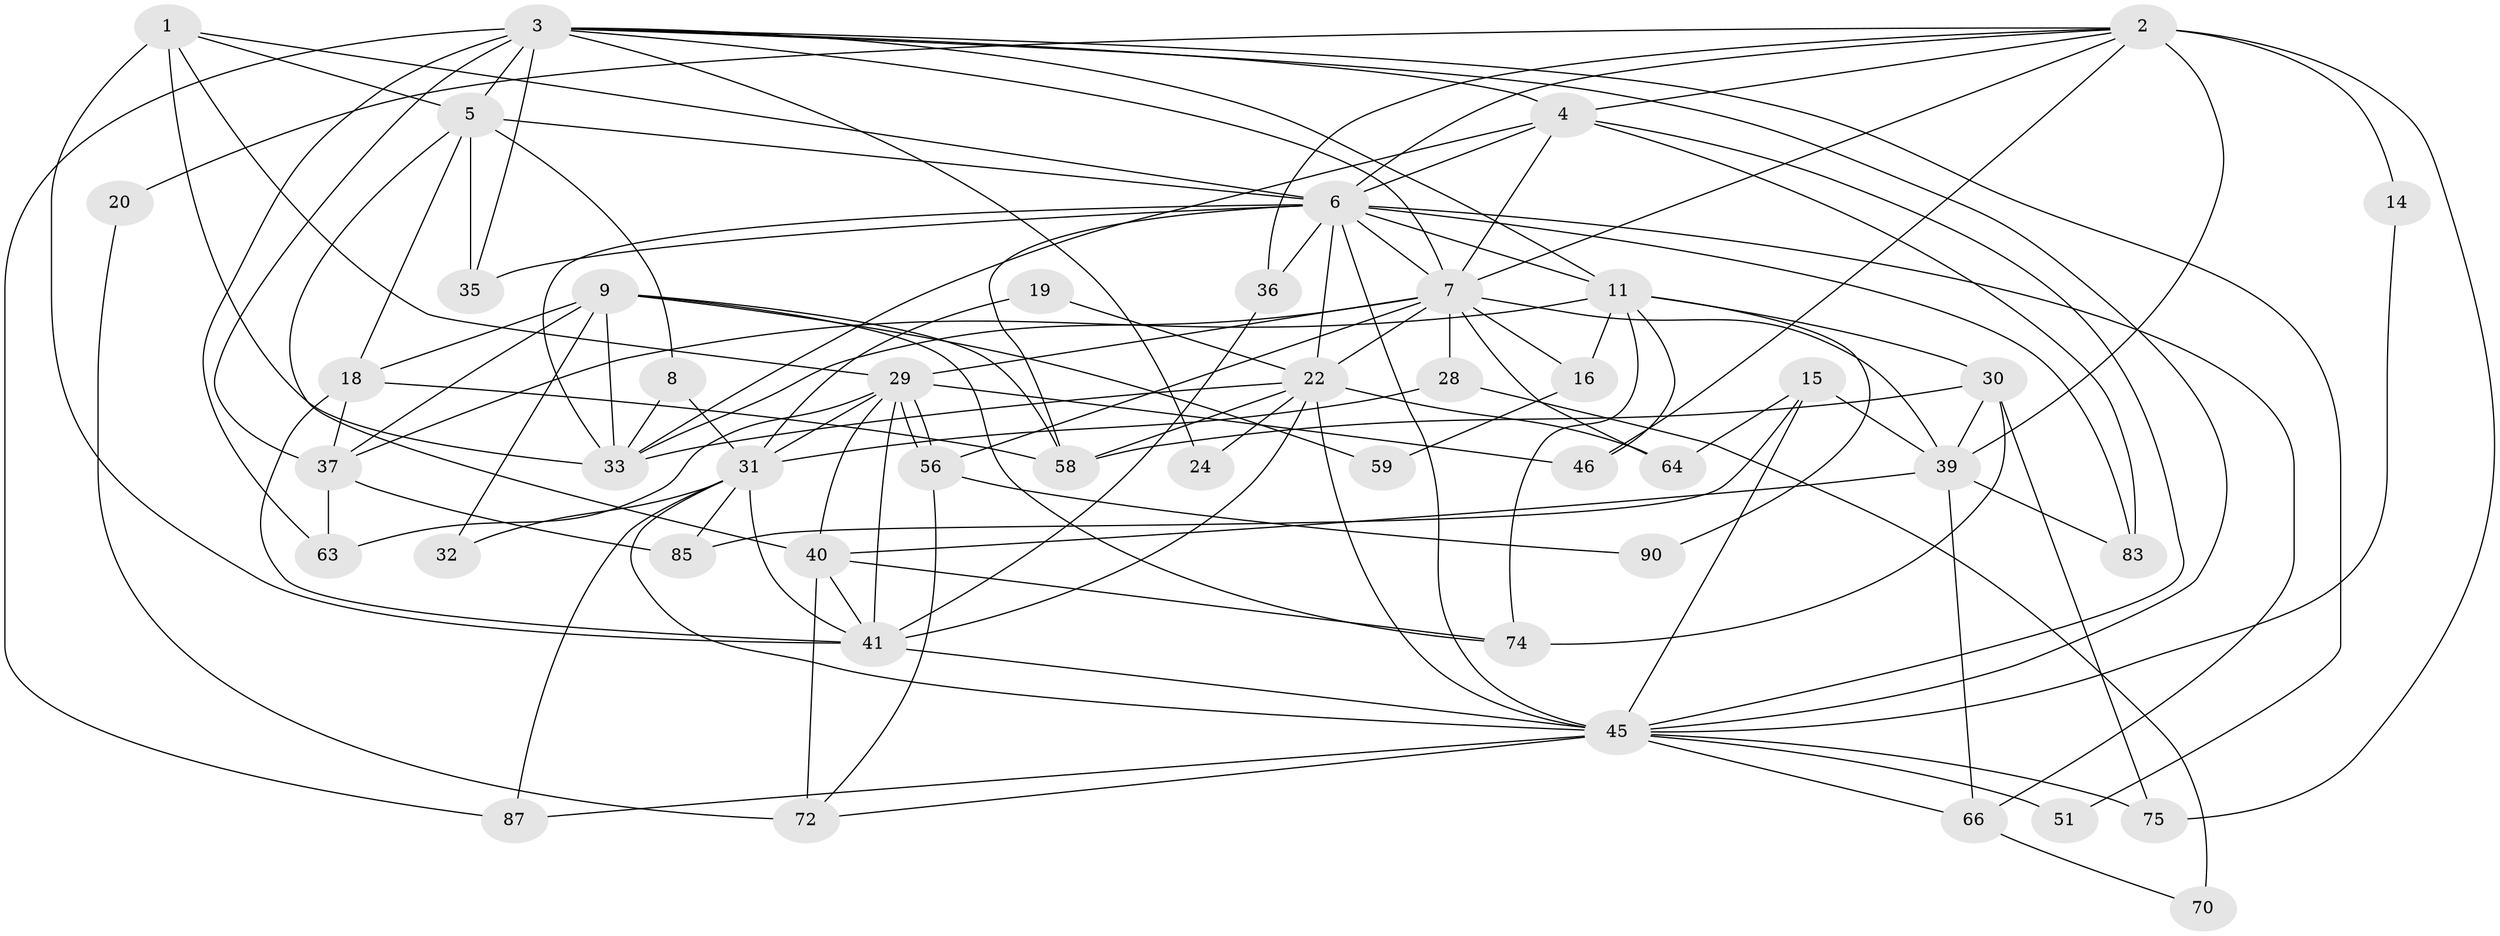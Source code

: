 // original degree distribution, {4: 0.2978723404255319, 3: 0.26595744680851063, 5: 0.19148936170212766, 6: 0.0851063829787234, 2: 0.11702127659574468, 7: 0.031914893617021274, 8: 0.010638297872340425}
// Generated by graph-tools (version 1.1) at 2025/15/03/09/25 04:15:19]
// undirected, 47 vertices, 122 edges
graph export_dot {
graph [start="1"]
  node [color=gray90,style=filled];
  1 [super="+71"];
  2 [super="+10"];
  3 [super="+38+21+17"];
  4 [super="+82+79"];
  5 [super="+13"];
  6 [super="+68+25"];
  7 [super="+34+69+12"];
  8;
  9 [super="+23+80"];
  11 [super="+54"];
  14;
  15 [super="+52"];
  16;
  18 [super="+50"];
  19;
  20;
  22 [super="+27+67"];
  24;
  28;
  29 [super="+62"];
  30 [super="+42"];
  31 [super="+55"];
  32;
  33 [super="+88+86"];
  35;
  36 [super="+47"];
  37 [super="+73"];
  39 [super="+89"];
  40 [super="+49+65"];
  41 [super="+60+44"];
  45 [super="+57+84"];
  46;
  51;
  56;
  58;
  59;
  63;
  64;
  66;
  70;
  72;
  74;
  75;
  83;
  85;
  87;
  90;
  1 -- 5;
  1 -- 33;
  1 -- 41 [weight=2];
  1 -- 29;
  1 -- 6;
  2 -- 75;
  2 -- 4;
  2 -- 36;
  2 -- 7;
  2 -- 39;
  2 -- 46;
  2 -- 14;
  2 -- 20;
  2 -- 6;
  3 -- 35 [weight=2];
  3 -- 63;
  3 -- 51;
  3 -- 37;
  3 -- 5 [weight=2];
  3 -- 87;
  3 -- 4;
  3 -- 24;
  3 -- 11;
  3 -- 45;
  3 -- 7;
  4 -- 6;
  4 -- 83;
  4 -- 45;
  4 -- 7 [weight=3];
  4 -- 33;
  5 -- 18;
  5 -- 6;
  5 -- 35;
  5 -- 8;
  5 -- 40;
  6 -- 83;
  6 -- 35;
  6 -- 11 [weight=2];
  6 -- 45;
  6 -- 33;
  6 -- 36;
  6 -- 66;
  6 -- 7 [weight=2];
  6 -- 22;
  6 -- 58;
  7 -- 28 [weight=2];
  7 -- 64;
  7 -- 16;
  7 -- 39;
  7 -- 29;
  7 -- 33;
  7 -- 22;
  7 -- 56;
  8 -- 33;
  8 -- 31;
  9 -- 74 [weight=2];
  9 -- 18;
  9 -- 59;
  9 -- 32;
  9 -- 33 [weight=2];
  9 -- 58;
  9 -- 37;
  11 -- 74 [weight=2];
  11 -- 16;
  11 -- 37;
  11 -- 90;
  11 -- 30;
  11 -- 46;
  14 -- 45;
  15 -- 64;
  15 -- 85;
  15 -- 45;
  15 -- 39;
  16 -- 59;
  18 -- 58;
  18 -- 41;
  18 -- 37;
  19 -- 22;
  19 -- 31;
  20 -- 72;
  22 -- 33;
  22 -- 64;
  22 -- 58;
  22 -- 24;
  22 -- 45;
  22 -- 41;
  28 -- 70;
  28 -- 31;
  29 -- 56;
  29 -- 56;
  29 -- 41;
  29 -- 63;
  29 -- 40 [weight=2];
  29 -- 46;
  29 -- 31;
  30 -- 74;
  30 -- 58;
  30 -- 75;
  30 -- 39;
  31 -- 85;
  31 -- 32;
  31 -- 87;
  31 -- 45 [weight=2];
  31 -- 41;
  36 -- 41;
  37 -- 63 [weight=2];
  37 -- 85;
  39 -- 83;
  39 -- 66;
  39 -- 40;
  40 -- 41;
  40 -- 72 [weight=2];
  40 -- 74;
  41 -- 45;
  45 -- 66;
  45 -- 72;
  45 -- 75;
  45 -- 87;
  45 -- 51;
  56 -- 72;
  56 -- 90;
  66 -- 70;
}
